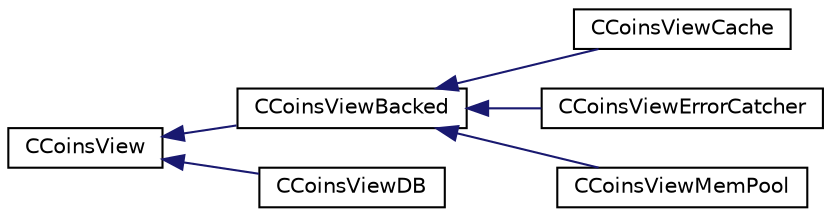 digraph "Graphical Class Hierarchy"
{
 // LATEX_PDF_SIZE
  edge [fontname="Helvetica",fontsize="10",labelfontname="Helvetica",labelfontsize="10"];
  node [fontname="Helvetica",fontsize="10",shape=record];
  rankdir="LR";
  Node0 [label="CCoinsView",height=0.2,width=0.4,color="black", fillcolor="white", style="filled",URL="$class_c_coins_view.html",tooltip=" "];
  Node0 -> Node1 [dir="back",color="midnightblue",fontsize="10",style="solid",fontname="Helvetica"];
  Node1 [label="CCoinsViewBacked",height=0.2,width=0.4,color="black", fillcolor="white", style="filled",URL="$class_c_coins_view_backed.html",tooltip=" "];
  Node1 -> Node2 [dir="back",color="midnightblue",fontsize="10",style="solid",fontname="Helvetica"];
  Node2 [label="CCoinsViewCache",height=0.2,width=0.4,color="black", fillcolor="white", style="filled",URL="$class_c_coins_view_cache.html",tooltip=" "];
  Node1 -> Node3 [dir="back",color="midnightblue",fontsize="10",style="solid",fontname="Helvetica"];
  Node3 [label="CCoinsViewErrorCatcher",height=0.2,width=0.4,color="black", fillcolor="white", style="filled",URL="$class_c_coins_view_error_catcher.html",tooltip=" "];
  Node1 -> Node4 [dir="back",color="midnightblue",fontsize="10",style="solid",fontname="Helvetica"];
  Node4 [label="CCoinsViewMemPool",height=0.2,width=0.4,color="black", fillcolor="white", style="filled",URL="$class_c_coins_view_mem_pool.html",tooltip=" "];
  Node0 -> Node5 [dir="back",color="midnightblue",fontsize="10",style="solid",fontname="Helvetica"];
  Node5 [label="CCoinsViewDB",height=0.2,width=0.4,color="black", fillcolor="white", style="filled",URL="$class_c_coins_view_d_b.html",tooltip=" "];
}

